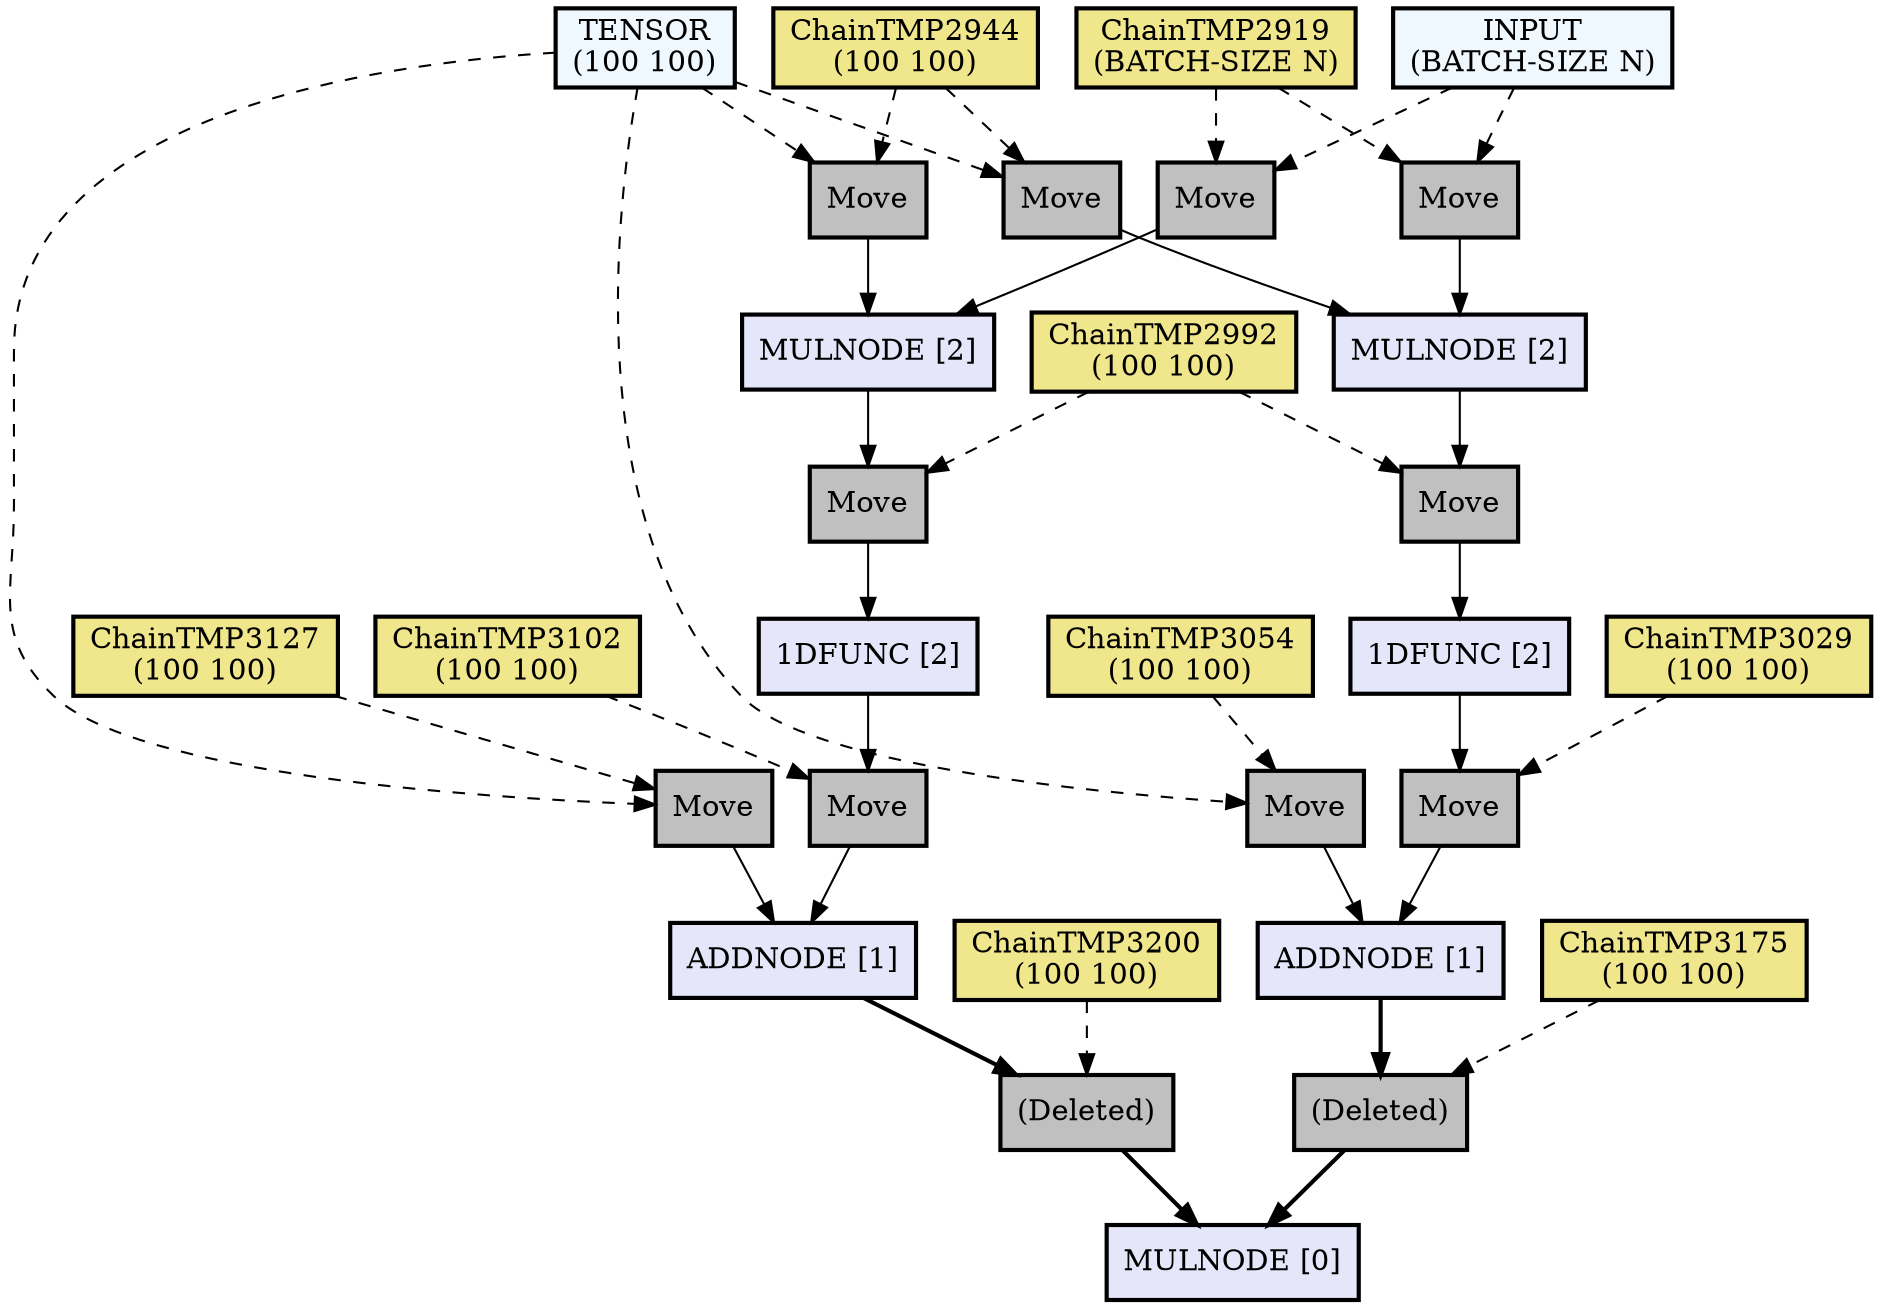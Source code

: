digraph computation_node {
  node[shape="box" style="filled" color="black" penwidth="2"];
  TENSOR [label = "TENSOR
(100 100)" fillcolor="#f0f8ff" style="filled, solid"];
  ChainTMP3127 [label = "ChainTMP3127
(100 100)" fillcolor="#f0e68c" style="filled, solid"];
  NODE3419 [label = "Move" fillcolor="gray" style="filled, solid"];
  TENSOR [label = "TENSOR
(100 100)" fillcolor="#f0f8ff" style="filled, solid"];
  ChainTMP2944 [label = "ChainTMP2944
(100 100)" fillcolor="#f0e68c" style="filled, solid"];
  NODE3416 [label = "Move" fillcolor="gray" style="filled, solid"];
  INPUT [label = "INPUT
(BATCH-SIZE N)" fillcolor="#f0f8ff" style="filled, solid"];
  ChainTMP2919 [label = "ChainTMP2919
(BATCH-SIZE N)" fillcolor="#f0e68c" style="filled, solid"];
  NODE3413 [label = "Move" fillcolor="gray" style="filled, solid"];
  NODE3412 [label = "MULNODE [2]" fillcolor="#e6e6fa" style="filled, solid"];
  ChainTMP2992 [label = "ChainTMP2992
(100 100)" fillcolor="#f0e68c" style="filled, solid"];
  NODE3410 [label = "Move" fillcolor="gray" style="filled, solid"];
  NODE3409 [label = "1DFUNC [2]" fillcolor="#e6e6fa" style="filled, solid"];
  ChainTMP3102 [label = "ChainTMP3102
(100 100)" fillcolor="#f0e68c" style="filled, solid"];
  NODE3407 [label = "Move" fillcolor="gray" style="filled, solid"];
  NODE3406 [label = "ADDNODE [1]" fillcolor="#e6e6fa" style="filled, solid"];
  ChainTMP3200 [label = "ChainTMP3200
(100 100)" fillcolor="#f0e68c" style="filled, solid"];
  NODE3404 [label = "(Deleted)" fillcolor="gray" style="filled, solid"];
  TENSOR [label = "TENSOR
(100 100)" fillcolor="#f0f8ff" style="filled, solid"];
  ChainTMP3054 [label = "ChainTMP3054
(100 100)" fillcolor="#f0e68c" style="filled, solid"];
  NODE3401 [label = "Move" fillcolor="gray" style="filled, solid"];
  TENSOR [label = "TENSOR
(100 100)" fillcolor="#f0f8ff" style="filled, solid"];
  ChainTMP2944 [label = "ChainTMP2944
(100 100)" fillcolor="#f0e68c" style="filled, solid"];
  NODE3398 [label = "Move" fillcolor="gray" style="filled, solid"];
  INPUT [label = "INPUT
(BATCH-SIZE N)" fillcolor="#f0f8ff" style="filled, solid"];
  ChainTMP2919 [label = "ChainTMP2919
(BATCH-SIZE N)" fillcolor="#f0e68c" style="filled, solid"];
  NODE3395 [label = "Move" fillcolor="gray" style="filled, solid"];
  NODE3394 [label = "MULNODE [2]" fillcolor="#e6e6fa" style="filled, solid"];
  ChainTMP2992 [label = "ChainTMP2992
(100 100)" fillcolor="#f0e68c" style="filled, solid"];
  NODE3392 [label = "Move" fillcolor="gray" style="filled, solid"];
  NODE3391 [label = "1DFUNC [2]" fillcolor="#e6e6fa" style="filled, solid"];
  ChainTMP3029 [label = "ChainTMP3029
(100 100)" fillcolor="#f0e68c" style="filled, solid"];
  NODE3389 [label = "Move" fillcolor="gray" style="filled, solid"];
  NODE3388 [label = "ADDNODE [1]" fillcolor="#e6e6fa" style="filled, solid"];
  ChainTMP3175 [label = "ChainTMP3175
(100 100)" fillcolor="#f0e68c" style="filled, solid"];
  NODE3386 [label = "(Deleted)" fillcolor="gray" style="filled, solid"];
  NODE3385 [label = "MULNODE [0]" fillcolor="#e6e6fa" style="filled, solid"];
  NODE3386 -> NODE3385[penwidth="2"];
  ChainTMP3175 -> NODE3386[style="dashed"];
  NODE3388 -> NODE3386[penwidth="2"];
  NODE3389 -> NODE3388[weight=10];
  ChainTMP3029 -> NODE3389[style="dashed"];
  NODE3391 -> NODE3389[weight=10];
  NODE3392 -> NODE3391[weight=10];
  ChainTMP2992 -> NODE3392[style="dashed"];
  NODE3394 -> NODE3392[weight=10];
  NODE3395 -> NODE3394[weight=10];
  ChainTMP2919 -> NODE3395[style="dashed"];
  INPUT -> NODE3395[style="dashed"];
  NODE3398 -> NODE3394[weight=10];
  ChainTMP2944 -> NODE3398[style="dashed"];
  TENSOR -> NODE3398[style="dashed"];
  NODE3401 -> NODE3388[weight=10];
  ChainTMP3054 -> NODE3401[style="dashed"];
  TENSOR -> NODE3401[style="dashed"];
  NODE3404 -> NODE3385[penwidth="2"];
  ChainTMP3200 -> NODE3404[style="dashed"];
  NODE3406 -> NODE3404[penwidth="2"];
  NODE3407 -> NODE3406[weight=10];
  ChainTMP3102 -> NODE3407[style="dashed"];
  NODE3409 -> NODE3407[weight=10];
  NODE3410 -> NODE3409[weight=10];
  ChainTMP2992 -> NODE3410[style="dashed"];
  NODE3412 -> NODE3410[weight=10];
  NODE3413 -> NODE3412[weight=10];
  ChainTMP2919 -> NODE3413[style="dashed"];
  INPUT -> NODE3413[style="dashed"];
  NODE3416 -> NODE3412[weight=10];
  ChainTMP2944 -> NODE3416[style="dashed"];
  TENSOR -> NODE3416[style="dashed"];
  NODE3419 -> NODE3406[weight=10];
  ChainTMP3127 -> NODE3419[style="dashed"];
  TENSOR -> NODE3419[style="dashed"];
}
